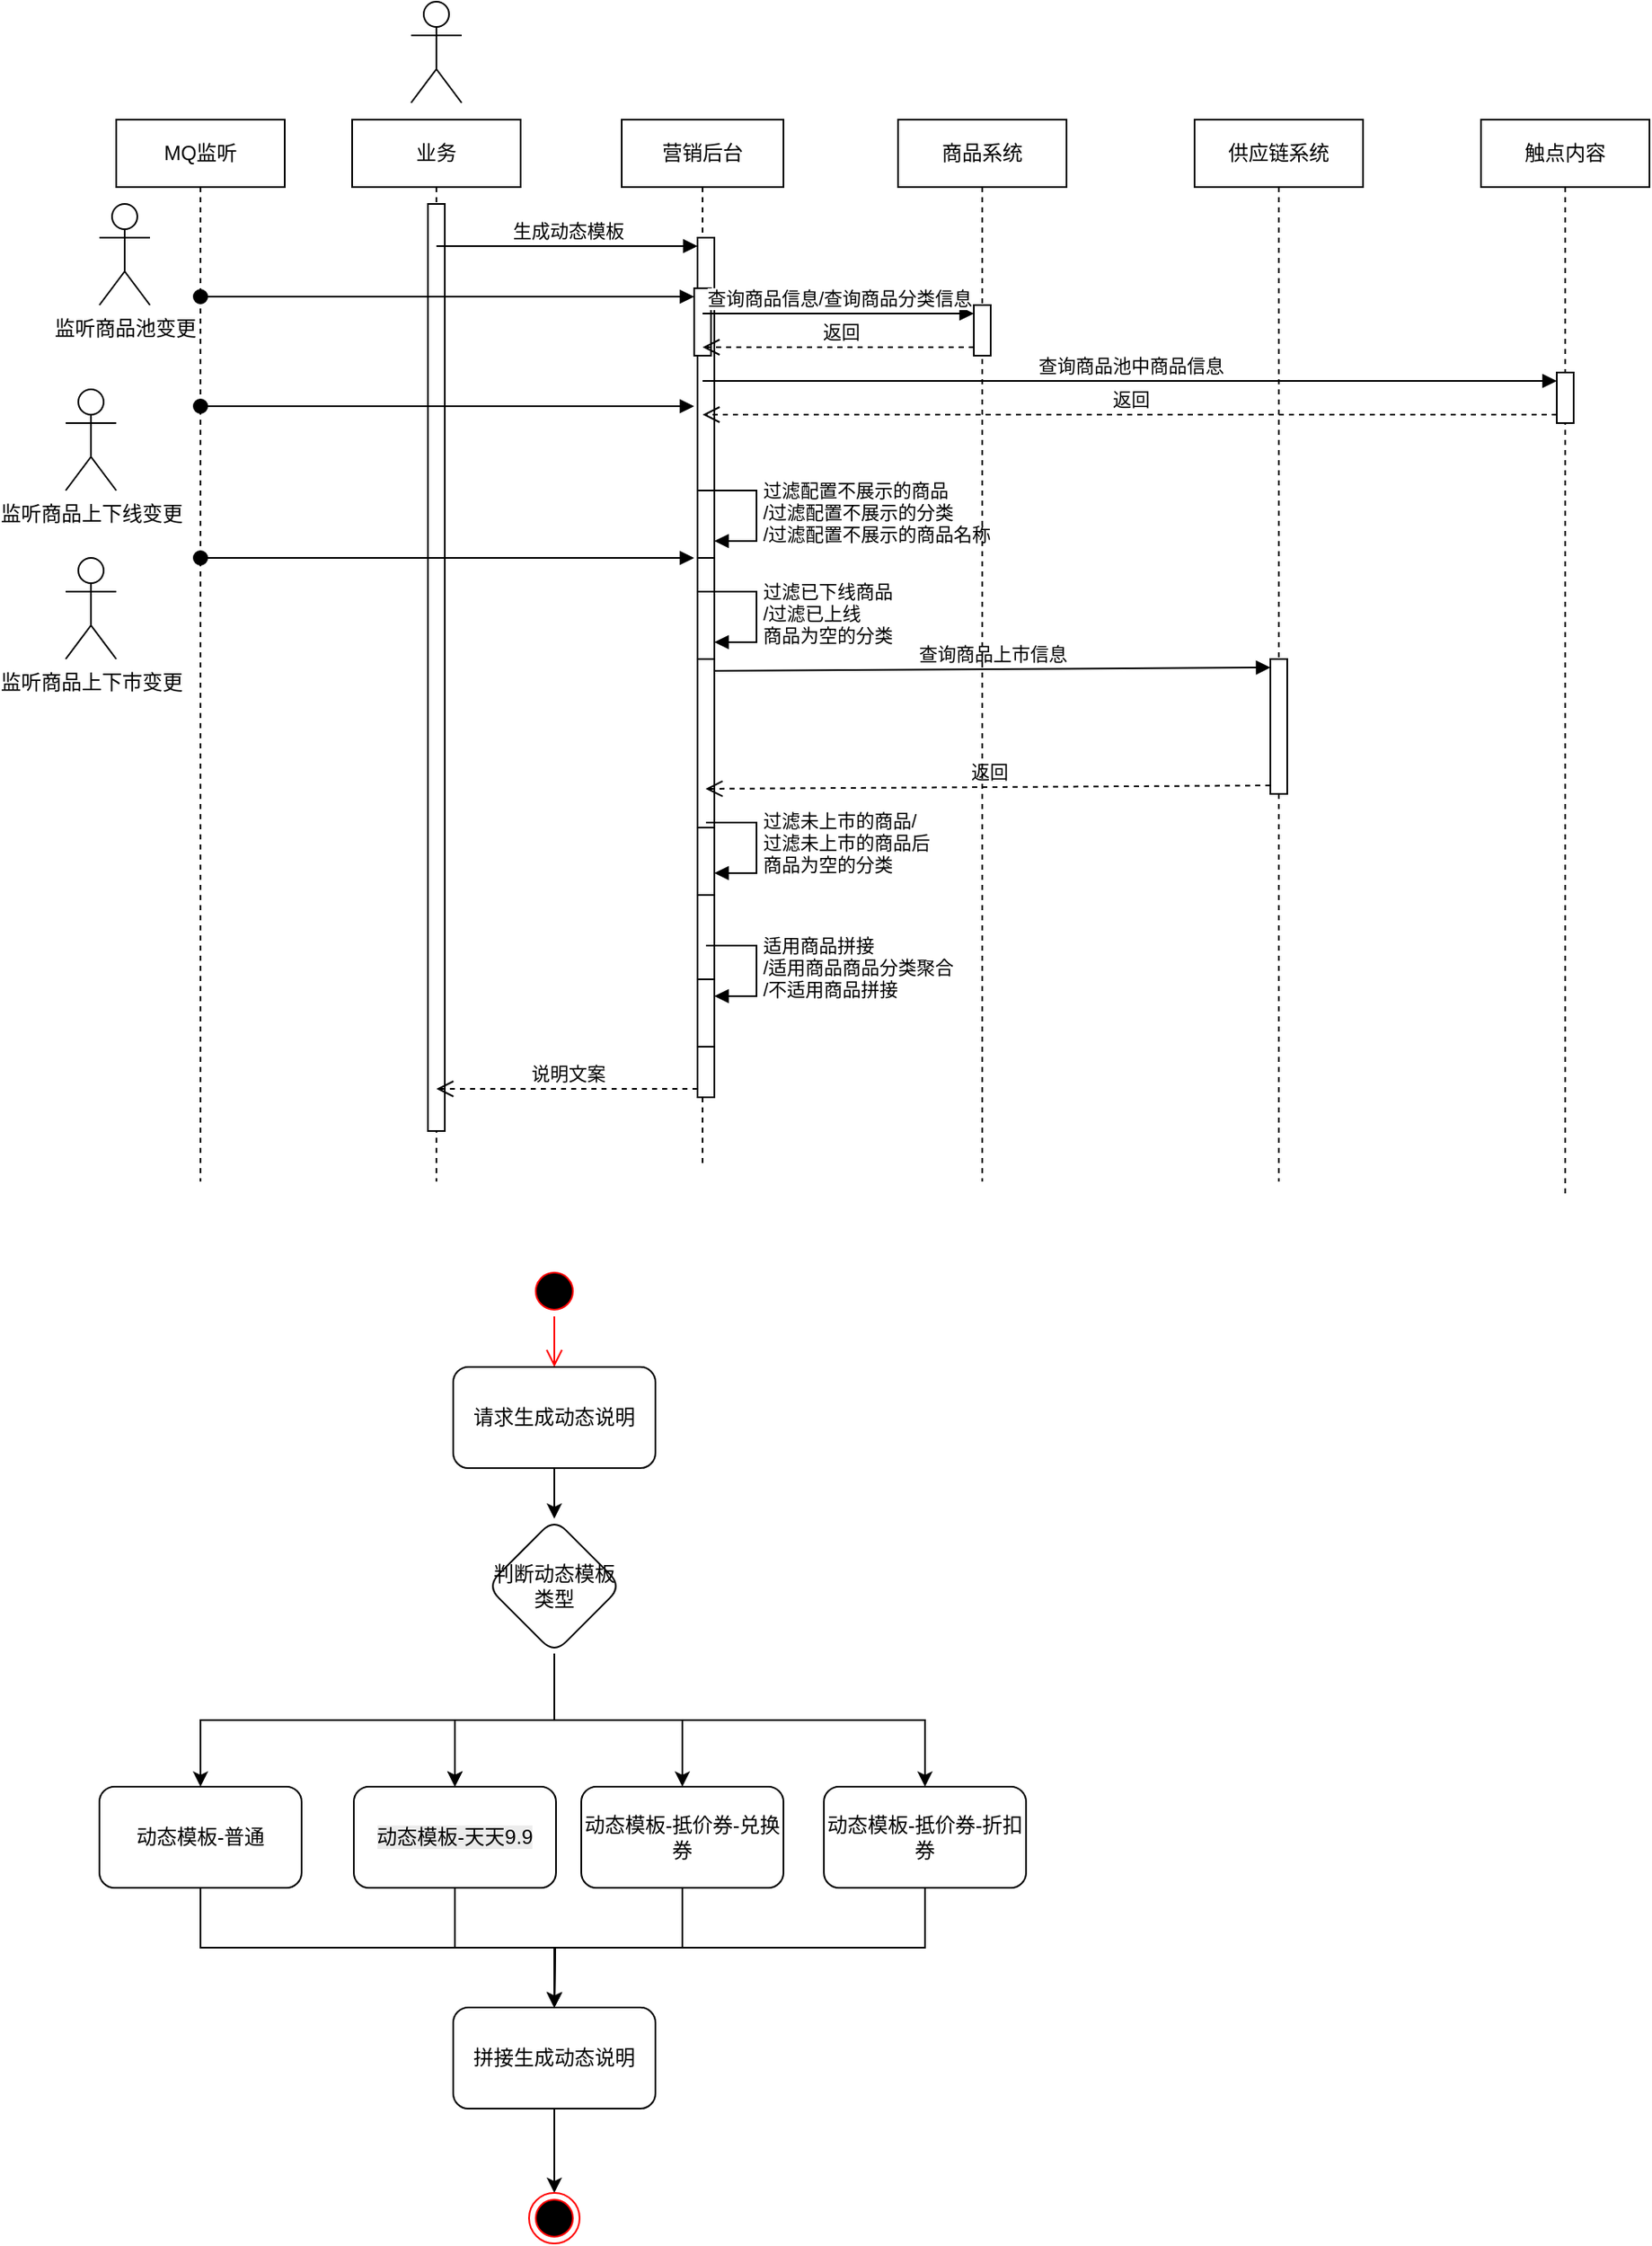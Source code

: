 <mxfile version="27.2.0">
  <diagram name="第 1 页" id="4Ei7tQvIC_EwOqm_k7JZ">
    <mxGraphModel dx="2015" dy="698" grid="1" gridSize="10" guides="1" tooltips="1" connect="1" arrows="1" fold="1" page="1" pageScale="1" pageWidth="827" pageHeight="1169" math="0" shadow="0">
      <root>
        <mxCell id="0" />
        <mxCell id="1" parent="0" />
        <mxCell id="z0-dMd29TeHwVhwk8-Vb-1" value="业务" style="shape=umlLifeline;perimeter=lifelinePerimeter;whiteSpace=wrap;html=1;container=1;dropTarget=0;collapsible=0;recursiveResize=0;outlineConnect=0;portConstraint=eastwest;newEdgeStyle={&quot;curved&quot;:0,&quot;rounded&quot;:0};" vertex="1" parent="1">
          <mxGeometry x="40" y="180" width="100" height="630" as="geometry" />
        </mxCell>
        <mxCell id="z0-dMd29TeHwVhwk8-Vb-6" value="" style="html=1;points=[[0,0,0,0,5],[0,1,0,0,-5],[1,0,0,0,5],[1,1,0,0,-5]];perimeter=orthogonalPerimeter;outlineConnect=0;targetShapes=umlLifeline;portConstraint=eastwest;newEdgeStyle={&quot;curved&quot;:0,&quot;rounded&quot;:0};" vertex="1" parent="z0-dMd29TeHwVhwk8-Vb-1">
          <mxGeometry x="45" y="50" width="10" height="550" as="geometry" />
        </mxCell>
        <mxCell id="z0-dMd29TeHwVhwk8-Vb-2" value="营销后台" style="shape=umlLifeline;perimeter=lifelinePerimeter;whiteSpace=wrap;html=1;container=1;dropTarget=0;collapsible=0;recursiveResize=0;outlineConnect=0;portConstraint=eastwest;newEdgeStyle={&quot;curved&quot;:0,&quot;rounded&quot;:0};" vertex="1" parent="1">
          <mxGeometry x="200" y="180" width="96" height="620" as="geometry" />
        </mxCell>
        <mxCell id="z0-dMd29TeHwVhwk8-Vb-7" value="" style="html=1;points=[[0,0,0,0,5],[0,1,0,0,-5],[1,0,0,0,5],[1,1,0,0,-5]];perimeter=orthogonalPerimeter;outlineConnect=0;targetShapes=umlLifeline;portConstraint=eastwest;newEdgeStyle={&quot;curved&quot;:0,&quot;rounded&quot;:0};" vertex="1" parent="z0-dMd29TeHwVhwk8-Vb-2">
          <mxGeometry x="45" y="70" width="10" height="510" as="geometry" />
        </mxCell>
        <mxCell id="z0-dMd29TeHwVhwk8-Vb-21" value="" style="html=1;points=[[0,0,0,0,5],[0,1,0,0,-5],[1,0,0,0,5],[1,1,0,0,-5]];perimeter=orthogonalPerimeter;outlineConnect=0;targetShapes=umlLifeline;portConstraint=eastwest;newEdgeStyle={&quot;curved&quot;:0,&quot;rounded&quot;:0};" vertex="1" parent="z0-dMd29TeHwVhwk8-Vb-2">
          <mxGeometry x="45" y="420" width="10" height="40" as="geometry" />
        </mxCell>
        <mxCell id="z0-dMd29TeHwVhwk8-Vb-22" value="过滤未上市的商品/&lt;div&gt;过滤未上市的商品后&lt;/div&gt;&lt;div&gt;商品为空的分类&lt;/div&gt;" style="html=1;align=left;spacingLeft=2;endArrow=block;rounded=0;edgeStyle=orthogonalEdgeStyle;curved=0;rounded=0;" edge="1" target="z0-dMd29TeHwVhwk8-Vb-21" parent="z0-dMd29TeHwVhwk8-Vb-2">
          <mxGeometry x="-0.006" relative="1" as="geometry">
            <mxPoint x="50" y="417" as="sourcePoint" />
            <Array as="points">
              <mxPoint x="80" y="447" />
            </Array>
            <mxPoint as="offset" />
          </mxGeometry>
        </mxCell>
        <mxCell id="z0-dMd29TeHwVhwk8-Vb-23" value="" style="html=1;points=[[0,0,0,0,5],[0,1,0,0,-5],[1,0,0,0,5],[1,1,0,0,-5]];perimeter=orthogonalPerimeter;outlineConnect=0;targetShapes=umlLifeline;portConstraint=eastwest;newEdgeStyle={&quot;curved&quot;:0,&quot;rounded&quot;:0};" vertex="1" parent="z0-dMd29TeHwVhwk8-Vb-2">
          <mxGeometry x="45" y="220" width="10" height="40" as="geometry" />
        </mxCell>
        <mxCell id="z0-dMd29TeHwVhwk8-Vb-24" value="过滤配置不展示的商品&lt;div&gt;/过滤配置不展示的分类&lt;/div&gt;&lt;div&gt;/过滤配置不展示的商品名称&lt;/div&gt;" style="html=1;align=left;spacingLeft=2;endArrow=block;rounded=0;edgeStyle=orthogonalEdgeStyle;curved=0;rounded=0;" edge="1" target="z0-dMd29TeHwVhwk8-Vb-23" parent="z0-dMd29TeHwVhwk8-Vb-2">
          <mxGeometry relative="1" as="geometry">
            <mxPoint x="50" y="220" as="sourcePoint" />
            <Array as="points">
              <mxPoint x="80" y="220" />
              <mxPoint x="80" y="250" />
            </Array>
          </mxGeometry>
        </mxCell>
        <mxCell id="z0-dMd29TeHwVhwk8-Vb-18" value="查询商品上市信息" style="html=1;verticalAlign=bottom;endArrow=block;curved=0;rounded=0;entryX=0;entryY=0;entryDx=0;entryDy=5;" edge="1" target="z0-dMd29TeHwVhwk8-Vb-17" parent="z0-dMd29TeHwVhwk8-Vb-2">
          <mxGeometry relative="1" as="geometry">
            <mxPoint x="55" y="327" as="sourcePoint" />
          </mxGeometry>
        </mxCell>
        <mxCell id="z0-dMd29TeHwVhwk8-Vb-19" value="返回" style="html=1;verticalAlign=bottom;endArrow=open;dashed=1;endSize=8;curved=0;rounded=0;exitX=0;exitY=1;exitDx=0;exitDy=-5;" edge="1" source="z0-dMd29TeHwVhwk8-Vb-17" parent="z0-dMd29TeHwVhwk8-Vb-2">
          <mxGeometry relative="1" as="geometry">
            <mxPoint x="49.759" y="397" as="targetPoint" />
          </mxGeometry>
        </mxCell>
        <mxCell id="z0-dMd29TeHwVhwk8-Vb-25" value="" style="html=1;points=[[0,0,0,0,5],[0,1,0,0,-5],[1,0,0,0,5],[1,1,0,0,-5]];perimeter=orthogonalPerimeter;outlineConnect=0;targetShapes=umlLifeline;portConstraint=eastwest;newEdgeStyle={&quot;curved&quot;:0,&quot;rounded&quot;:0};" vertex="1" parent="z0-dMd29TeHwVhwk8-Vb-2">
          <mxGeometry x="45" y="280" width="10" height="40" as="geometry" />
        </mxCell>
        <mxCell id="z0-dMd29TeHwVhwk8-Vb-26" value="过滤已下线商品&lt;div&gt;/过滤已上线&lt;/div&gt;&lt;div&gt;&lt;span style=&quot;color: light-dark(rgb(0, 0, 0), rgb(255, 255, 255));&quot;&gt;商品为空的分类&lt;/span&gt;&lt;/div&gt;" style="html=1;align=left;spacingLeft=2;endArrow=block;rounded=0;edgeStyle=orthogonalEdgeStyle;curved=0;rounded=0;" edge="1" target="z0-dMd29TeHwVhwk8-Vb-25" parent="z0-dMd29TeHwVhwk8-Vb-2">
          <mxGeometry relative="1" as="geometry">
            <mxPoint x="50" y="280" as="sourcePoint" />
            <Array as="points">
              <mxPoint x="80" y="310" />
            </Array>
          </mxGeometry>
        </mxCell>
        <mxCell id="z0-dMd29TeHwVhwk8-Vb-31" value="" style="html=1;points=[[0,0,0,0,5],[0,1,0,0,-5],[1,0,0,0,5],[1,1,0,0,-5]];perimeter=orthogonalPerimeter;outlineConnect=0;targetShapes=umlLifeline;portConstraint=eastwest;newEdgeStyle={&quot;curved&quot;:0,&quot;rounded&quot;:0};" vertex="1" parent="z0-dMd29TeHwVhwk8-Vb-2">
          <mxGeometry x="45" y="510" width="10" height="40" as="geometry" />
        </mxCell>
        <mxCell id="z0-dMd29TeHwVhwk8-Vb-32" value="适用商品拼接&lt;div&gt;/适用商品商品分类聚合&lt;/div&gt;&lt;div&gt;/不适用商品拼接&lt;/div&gt;" style="html=1;align=left;spacingLeft=2;endArrow=block;rounded=0;edgeStyle=orthogonalEdgeStyle;curved=0;rounded=0;" edge="1" target="z0-dMd29TeHwVhwk8-Vb-31" parent="z0-dMd29TeHwVhwk8-Vb-2">
          <mxGeometry relative="1" as="geometry">
            <mxPoint x="50" y="490" as="sourcePoint" />
            <Array as="points">
              <mxPoint x="80" y="520" />
            </Array>
          </mxGeometry>
        </mxCell>
        <mxCell id="z0-dMd29TeHwVhwk8-Vb-39" value="" style="html=1;points=[[0,0,0,0,5],[0,1,0,0,-5],[1,0,0,0,5],[1,1,0,0,-5]];perimeter=orthogonalPerimeter;outlineConnect=0;targetShapes=umlLifeline;portConstraint=eastwest;newEdgeStyle={&quot;curved&quot;:0,&quot;rounded&quot;:0};" vertex="1" parent="z0-dMd29TeHwVhwk8-Vb-2">
          <mxGeometry x="43" y="100" width="10" height="40" as="geometry" />
        </mxCell>
        <mxCell id="z0-dMd29TeHwVhwk8-Vb-3" value="商品系统" style="shape=umlLifeline;perimeter=lifelinePerimeter;whiteSpace=wrap;html=1;container=1;dropTarget=0;collapsible=0;recursiveResize=0;outlineConnect=0;portConstraint=eastwest;newEdgeStyle={&quot;curved&quot;:0,&quot;rounded&quot;:0};" vertex="1" parent="1">
          <mxGeometry x="364" y="180" width="100" height="630" as="geometry" />
        </mxCell>
        <mxCell id="z0-dMd29TeHwVhwk8-Vb-12" value="" style="html=1;points=[[0,0,0,0,5],[0,1,0,0,-5],[1,0,0,0,5],[1,1,0,0,-5]];perimeter=orthogonalPerimeter;outlineConnect=0;targetShapes=umlLifeline;portConstraint=eastwest;newEdgeStyle={&quot;curved&quot;:0,&quot;rounded&quot;:0};" vertex="1" parent="z0-dMd29TeHwVhwk8-Vb-3">
          <mxGeometry x="45" y="110" width="10" height="30" as="geometry" />
        </mxCell>
        <mxCell id="z0-dMd29TeHwVhwk8-Vb-4" value="供应链系统" style="shape=umlLifeline;perimeter=lifelinePerimeter;whiteSpace=wrap;html=1;container=1;dropTarget=0;collapsible=0;recursiveResize=0;outlineConnect=0;portConstraint=eastwest;newEdgeStyle={&quot;curved&quot;:0,&quot;rounded&quot;:0};" vertex="1" parent="1">
          <mxGeometry x="540" y="180" width="100" height="630" as="geometry" />
        </mxCell>
        <mxCell id="z0-dMd29TeHwVhwk8-Vb-17" value="" style="html=1;points=[[0,0,0,0,5],[0,1,0,0,-5],[1,0,0,0,5],[1,1,0,0,-5]];perimeter=orthogonalPerimeter;outlineConnect=0;targetShapes=umlLifeline;portConstraint=eastwest;newEdgeStyle={&quot;curved&quot;:0,&quot;rounded&quot;:0};" vertex="1" parent="z0-dMd29TeHwVhwk8-Vb-4">
          <mxGeometry x="45" y="320" width="10" height="80" as="geometry" />
        </mxCell>
        <mxCell id="z0-dMd29TeHwVhwk8-Vb-5" value="" style="shape=umlActor;verticalLabelPosition=bottom;verticalAlign=top;html=1;" vertex="1" parent="1">
          <mxGeometry x="75" y="110" width="30" height="60" as="geometry" />
        </mxCell>
        <mxCell id="z0-dMd29TeHwVhwk8-Vb-8" value="生成动态模板" style="html=1;verticalAlign=bottom;endArrow=block;curved=0;rounded=0;entryX=0;entryY=0;entryDx=0;entryDy=5;" edge="1" target="z0-dMd29TeHwVhwk8-Vb-7" parent="1" source="z0-dMd29TeHwVhwk8-Vb-1">
          <mxGeometry relative="1" as="geometry">
            <mxPoint x="165" y="255" as="sourcePoint" />
          </mxGeometry>
        </mxCell>
        <mxCell id="z0-dMd29TeHwVhwk8-Vb-9" value="说明文案" style="html=1;verticalAlign=bottom;endArrow=open;dashed=1;endSize=8;curved=0;rounded=0;exitX=0;exitY=1;exitDx=0;exitDy=-5;" edge="1" source="z0-dMd29TeHwVhwk8-Vb-7" parent="1" target="z0-dMd29TeHwVhwk8-Vb-1">
          <mxGeometry x="-0.0" relative="1" as="geometry">
            <mxPoint x="165" y="325" as="targetPoint" />
            <mxPoint as="offset" />
          </mxGeometry>
        </mxCell>
        <mxCell id="z0-dMd29TeHwVhwk8-Vb-13" value="查询商品信息/查询商品分类信息" style="html=1;verticalAlign=bottom;endArrow=block;curved=0;rounded=0;entryX=0;entryY=0;entryDx=0;entryDy=5;" edge="1" target="z0-dMd29TeHwVhwk8-Vb-12" parent="1" source="z0-dMd29TeHwVhwk8-Vb-2">
          <mxGeometry relative="1" as="geometry">
            <mxPoint x="339" y="295" as="sourcePoint" />
          </mxGeometry>
        </mxCell>
        <mxCell id="z0-dMd29TeHwVhwk8-Vb-14" value="返回" style="html=1;verticalAlign=bottom;endArrow=open;dashed=1;endSize=8;curved=0;rounded=0;exitX=0;exitY=1;exitDx=0;exitDy=-5;" edge="1" source="z0-dMd29TeHwVhwk8-Vb-12" parent="1" target="z0-dMd29TeHwVhwk8-Vb-2">
          <mxGeometry x="-0.02" relative="1" as="geometry">
            <mxPoint x="339" y="365" as="targetPoint" />
            <mxPoint as="offset" />
          </mxGeometry>
        </mxCell>
        <mxCell id="z0-dMd29TeHwVhwk8-Vb-27" value="触点内容" style="shape=umlLifeline;perimeter=lifelinePerimeter;whiteSpace=wrap;html=1;container=1;dropTarget=0;collapsible=0;recursiveResize=0;outlineConnect=0;portConstraint=eastwest;newEdgeStyle={&quot;curved&quot;:0,&quot;rounded&quot;:0};" vertex="1" parent="1">
          <mxGeometry x="710" y="180" width="100" height="640" as="geometry" />
        </mxCell>
        <mxCell id="z0-dMd29TeHwVhwk8-Vb-28" value="" style="html=1;points=[[0,0,0,0,5],[0,1,0,0,-5],[1,0,0,0,5],[1,1,0,0,-5]];perimeter=orthogonalPerimeter;outlineConnect=0;targetShapes=umlLifeline;portConstraint=eastwest;newEdgeStyle={&quot;curved&quot;:0,&quot;rounded&quot;:0};" vertex="1" parent="z0-dMd29TeHwVhwk8-Vb-27">
          <mxGeometry x="45" y="150" width="10" height="30" as="geometry" />
        </mxCell>
        <mxCell id="z0-dMd29TeHwVhwk8-Vb-29" value="查询商品池中商品信息" style="html=1;verticalAlign=bottom;endArrow=block;curved=0;rounded=0;entryX=0;entryY=0;entryDx=0;entryDy=5;" edge="1" target="z0-dMd29TeHwVhwk8-Vb-28" parent="1" source="z0-dMd29TeHwVhwk8-Vb-2">
          <mxGeometry relative="1" as="geometry">
            <mxPoint x="685" y="335" as="sourcePoint" />
          </mxGeometry>
        </mxCell>
        <mxCell id="z0-dMd29TeHwVhwk8-Vb-30" value="返回" style="html=1;verticalAlign=bottom;endArrow=open;dashed=1;endSize=8;curved=0;rounded=0;exitX=0;exitY=1;exitDx=0;exitDy=-5;" edge="1" source="z0-dMd29TeHwVhwk8-Vb-28" parent="1" target="z0-dMd29TeHwVhwk8-Vb-2">
          <mxGeometry relative="1" as="geometry">
            <mxPoint x="685" y="405" as="targetPoint" />
          </mxGeometry>
        </mxCell>
        <mxCell id="z0-dMd29TeHwVhwk8-Vb-38" value="MQ监听" style="shape=umlLifeline;perimeter=lifelinePerimeter;whiteSpace=wrap;html=1;container=1;dropTarget=0;collapsible=0;recursiveResize=0;outlineConnect=0;portConstraint=eastwest;newEdgeStyle={&quot;curved&quot;:0,&quot;rounded&quot;:0};" vertex="1" parent="1">
          <mxGeometry x="-100" y="180" width="100" height="630" as="geometry" />
        </mxCell>
        <mxCell id="z0-dMd29TeHwVhwk8-Vb-40" value="" style="html=1;verticalAlign=bottom;startArrow=oval;endArrow=block;startSize=8;curved=0;rounded=0;entryX=0;entryY=0;entryDx=0;entryDy=5;" edge="1" target="z0-dMd29TeHwVhwk8-Vb-39" parent="1" source="z0-dMd29TeHwVhwk8-Vb-38">
          <mxGeometry relative="1" as="geometry">
            <mxPoint x="173" y="285" as="sourcePoint" />
          </mxGeometry>
        </mxCell>
        <mxCell id="z0-dMd29TeHwVhwk8-Vb-41" value="" style="html=1;verticalAlign=bottom;startArrow=oval;endArrow=block;startSize=8;curved=0;rounded=0;entryX=0;entryY=0;entryDx=0;entryDy=5;" edge="1" parent="1">
          <mxGeometry relative="1" as="geometry">
            <mxPoint x="-50" y="350" as="sourcePoint" />
            <mxPoint x="243" y="350" as="targetPoint" />
          </mxGeometry>
        </mxCell>
        <mxCell id="z0-dMd29TeHwVhwk8-Vb-42" value="" style="html=1;verticalAlign=bottom;startArrow=oval;endArrow=block;startSize=8;curved=0;rounded=0;entryX=0;entryY=0;entryDx=0;entryDy=5;" edge="1" parent="1">
          <mxGeometry relative="1" as="geometry">
            <mxPoint x="-50" y="440" as="sourcePoint" />
            <mxPoint x="243" y="440" as="targetPoint" />
          </mxGeometry>
        </mxCell>
        <mxCell id="z0-dMd29TeHwVhwk8-Vb-43" value="监听商品池变更" style="shape=umlActor;verticalLabelPosition=bottom;verticalAlign=top;html=1;" vertex="1" parent="1">
          <mxGeometry x="-110" y="230" width="30" height="60" as="geometry" />
        </mxCell>
        <mxCell id="z0-dMd29TeHwVhwk8-Vb-44" value="监听商品上下线变更" style="shape=umlActor;verticalLabelPosition=bottom;verticalAlign=top;html=1;" vertex="1" parent="1">
          <mxGeometry x="-130" y="340" width="30" height="60" as="geometry" />
        </mxCell>
        <mxCell id="z0-dMd29TeHwVhwk8-Vb-45" value="监听商品上下市变更" style="shape=umlActor;verticalLabelPosition=bottom;verticalAlign=top;html=1;" vertex="1" parent="1">
          <mxGeometry x="-130" y="440" width="30" height="60" as="geometry" />
        </mxCell>
        <mxCell id="z0-dMd29TeHwVhwk8-Vb-51" value="" style="ellipse;html=1;shape=startState;fillColor=#000000;strokeColor=#ff0000;" vertex="1" parent="1">
          <mxGeometry x="145" y="860" width="30" height="30" as="geometry" />
        </mxCell>
        <mxCell id="z0-dMd29TeHwVhwk8-Vb-52" value="" style="edgeStyle=orthogonalEdgeStyle;html=1;verticalAlign=bottom;endArrow=open;endSize=8;strokeColor=#ff0000;rounded=0;" edge="1" source="z0-dMd29TeHwVhwk8-Vb-51" parent="1">
          <mxGeometry relative="1" as="geometry">
            <mxPoint x="160" y="920" as="targetPoint" />
          </mxGeometry>
        </mxCell>
        <mxCell id="z0-dMd29TeHwVhwk8-Vb-55" value="" style="edgeStyle=orthogonalEdgeStyle;rounded=0;orthogonalLoop=1;jettySize=auto;html=1;" edge="1" parent="1" source="z0-dMd29TeHwVhwk8-Vb-53" target="z0-dMd29TeHwVhwk8-Vb-54">
          <mxGeometry relative="1" as="geometry" />
        </mxCell>
        <mxCell id="z0-dMd29TeHwVhwk8-Vb-53" value="请求生成动态说明" style="rounded=1;whiteSpace=wrap;html=1;" vertex="1" parent="1">
          <mxGeometry x="100" y="920" width="120" height="60" as="geometry" />
        </mxCell>
        <mxCell id="z0-dMd29TeHwVhwk8-Vb-58" value="" style="edgeStyle=orthogonalEdgeStyle;rounded=0;orthogonalLoop=1;jettySize=auto;html=1;exitX=0.5;exitY=1;exitDx=0;exitDy=0;" edge="1" parent="1" source="z0-dMd29TeHwVhwk8-Vb-54" target="z0-dMd29TeHwVhwk8-Vb-56">
          <mxGeometry relative="1" as="geometry" />
        </mxCell>
        <mxCell id="z0-dMd29TeHwVhwk8-Vb-61" value="" style="edgeStyle=orthogonalEdgeStyle;rounded=0;orthogonalLoop=1;jettySize=auto;html=1;exitX=0.5;exitY=1;exitDx=0;exitDy=0;" edge="1" parent="1" source="z0-dMd29TeHwVhwk8-Vb-54" target="z0-dMd29TeHwVhwk8-Vb-59">
          <mxGeometry relative="1" as="geometry" />
        </mxCell>
        <mxCell id="z0-dMd29TeHwVhwk8-Vb-64" value="" style="edgeStyle=orthogonalEdgeStyle;rounded=0;orthogonalLoop=1;jettySize=auto;html=1;exitX=0.5;exitY=1;exitDx=0;exitDy=0;" edge="1" parent="1" source="z0-dMd29TeHwVhwk8-Vb-54" target="z0-dMd29TeHwVhwk8-Vb-62">
          <mxGeometry relative="1" as="geometry" />
        </mxCell>
        <mxCell id="z0-dMd29TeHwVhwk8-Vb-65" value="" style="edgeStyle=orthogonalEdgeStyle;rounded=0;orthogonalLoop=1;jettySize=auto;html=1;" edge="1" parent="1" source="z0-dMd29TeHwVhwk8-Vb-54" target="z0-dMd29TeHwVhwk8-Vb-59">
          <mxGeometry relative="1" as="geometry" />
        </mxCell>
        <mxCell id="z0-dMd29TeHwVhwk8-Vb-67" style="edgeStyle=orthogonalEdgeStyle;rounded=0;orthogonalLoop=1;jettySize=auto;html=1;exitX=0.5;exitY=1;exitDx=0;exitDy=0;entryX=0.5;entryY=0;entryDx=0;entryDy=0;" edge="1" parent="1" source="z0-dMd29TeHwVhwk8-Vb-54" target="z0-dMd29TeHwVhwk8-Vb-66">
          <mxGeometry relative="1" as="geometry" />
        </mxCell>
        <mxCell id="z0-dMd29TeHwVhwk8-Vb-54" value="判断动态模板类型" style="rhombus;whiteSpace=wrap;html=1;rounded=1;" vertex="1" parent="1">
          <mxGeometry x="120" y="1010" width="80" height="80" as="geometry" />
        </mxCell>
        <mxCell id="z0-dMd29TeHwVhwk8-Vb-69" style="edgeStyle=orthogonalEdgeStyle;rounded=0;orthogonalLoop=1;jettySize=auto;html=1;exitX=0.5;exitY=1;exitDx=0;exitDy=0;entryX=0.5;entryY=0;entryDx=0;entryDy=0;" edge="1" parent="1" source="z0-dMd29TeHwVhwk8-Vb-56" target="z0-dMd29TeHwVhwk8-Vb-68">
          <mxGeometry relative="1" as="geometry" />
        </mxCell>
        <mxCell id="z0-dMd29TeHwVhwk8-Vb-56" value="动态模板-普通" style="whiteSpace=wrap;html=1;rounded=1;" vertex="1" parent="1">
          <mxGeometry x="-110" y="1169" width="120" height="60" as="geometry" />
        </mxCell>
        <mxCell id="z0-dMd29TeHwVhwk8-Vb-70" style="edgeStyle=orthogonalEdgeStyle;rounded=0;orthogonalLoop=1;jettySize=auto;html=1;exitX=0.5;exitY=1;exitDx=0;exitDy=0;" edge="1" parent="1" source="z0-dMd29TeHwVhwk8-Vb-59">
          <mxGeometry relative="1" as="geometry">
            <mxPoint x="160" y="1300" as="targetPoint" />
          </mxGeometry>
        </mxCell>
        <mxCell id="z0-dMd29TeHwVhwk8-Vb-59" value="&lt;br&gt;&lt;span style=&quot;color: rgb(0, 0, 0); font-family: Helvetica; font-size: 12px; font-style: normal; font-variant-ligatures: normal; font-variant-caps: normal; font-weight: 400; letter-spacing: normal; orphans: 2; text-align: center; text-indent: 0px; text-transform: none; widows: 2; word-spacing: 0px; -webkit-text-stroke-width: 0px; white-space: normal; background-color: rgb(236, 236, 236); text-decoration-thickness: initial; text-decoration-style: initial; text-decoration-color: initial; float: none; display: inline !important;&quot;&gt;动态模板-天天9.9&lt;/span&gt;&lt;div&gt;&lt;br/&gt;&lt;/div&gt;" style="whiteSpace=wrap;html=1;rounded=1;" vertex="1" parent="1">
          <mxGeometry x="41" y="1169" width="120" height="60" as="geometry" />
        </mxCell>
        <mxCell id="z0-dMd29TeHwVhwk8-Vb-72" style="edgeStyle=orthogonalEdgeStyle;rounded=0;orthogonalLoop=1;jettySize=auto;html=1;exitX=0.5;exitY=1;exitDx=0;exitDy=0;entryX=0.5;entryY=0;entryDx=0;entryDy=0;" edge="1" parent="1" source="z0-dMd29TeHwVhwk8-Vb-62" target="z0-dMd29TeHwVhwk8-Vb-68">
          <mxGeometry relative="1" as="geometry" />
        </mxCell>
        <mxCell id="z0-dMd29TeHwVhwk8-Vb-62" value="动态模板-抵价券-折扣券" style="whiteSpace=wrap;html=1;rounded=1;" vertex="1" parent="1">
          <mxGeometry x="320" y="1169" width="120" height="60" as="geometry" />
        </mxCell>
        <mxCell id="z0-dMd29TeHwVhwk8-Vb-71" style="edgeStyle=orthogonalEdgeStyle;rounded=0;orthogonalLoop=1;jettySize=auto;html=1;exitX=0.5;exitY=1;exitDx=0;exitDy=0;" edge="1" parent="1" source="z0-dMd29TeHwVhwk8-Vb-66">
          <mxGeometry relative="1" as="geometry">
            <mxPoint x="160" y="1300" as="targetPoint" />
          </mxGeometry>
        </mxCell>
        <mxCell id="z0-dMd29TeHwVhwk8-Vb-66" value="动态模板-抵价券-兑换券" style="whiteSpace=wrap;html=1;rounded=1;" vertex="1" parent="1">
          <mxGeometry x="176" y="1169" width="120" height="60" as="geometry" />
        </mxCell>
        <mxCell id="z0-dMd29TeHwVhwk8-Vb-74" style="edgeStyle=orthogonalEdgeStyle;rounded=0;orthogonalLoop=1;jettySize=auto;html=1;exitX=0.5;exitY=1;exitDx=0;exitDy=0;entryX=0.5;entryY=0;entryDx=0;entryDy=0;" edge="1" parent="1" source="z0-dMd29TeHwVhwk8-Vb-68" target="z0-dMd29TeHwVhwk8-Vb-73">
          <mxGeometry relative="1" as="geometry" />
        </mxCell>
        <mxCell id="z0-dMd29TeHwVhwk8-Vb-68" value="拼接生成动态说明" style="rounded=1;whiteSpace=wrap;html=1;" vertex="1" parent="1">
          <mxGeometry x="100" y="1300" width="120" height="60" as="geometry" />
        </mxCell>
        <mxCell id="z0-dMd29TeHwVhwk8-Vb-73" value="" style="ellipse;html=1;shape=endState;fillColor=#000000;strokeColor=#ff0000;" vertex="1" parent="1">
          <mxGeometry x="145" y="1410" width="30" height="30" as="geometry" />
        </mxCell>
      </root>
    </mxGraphModel>
  </diagram>
</mxfile>
